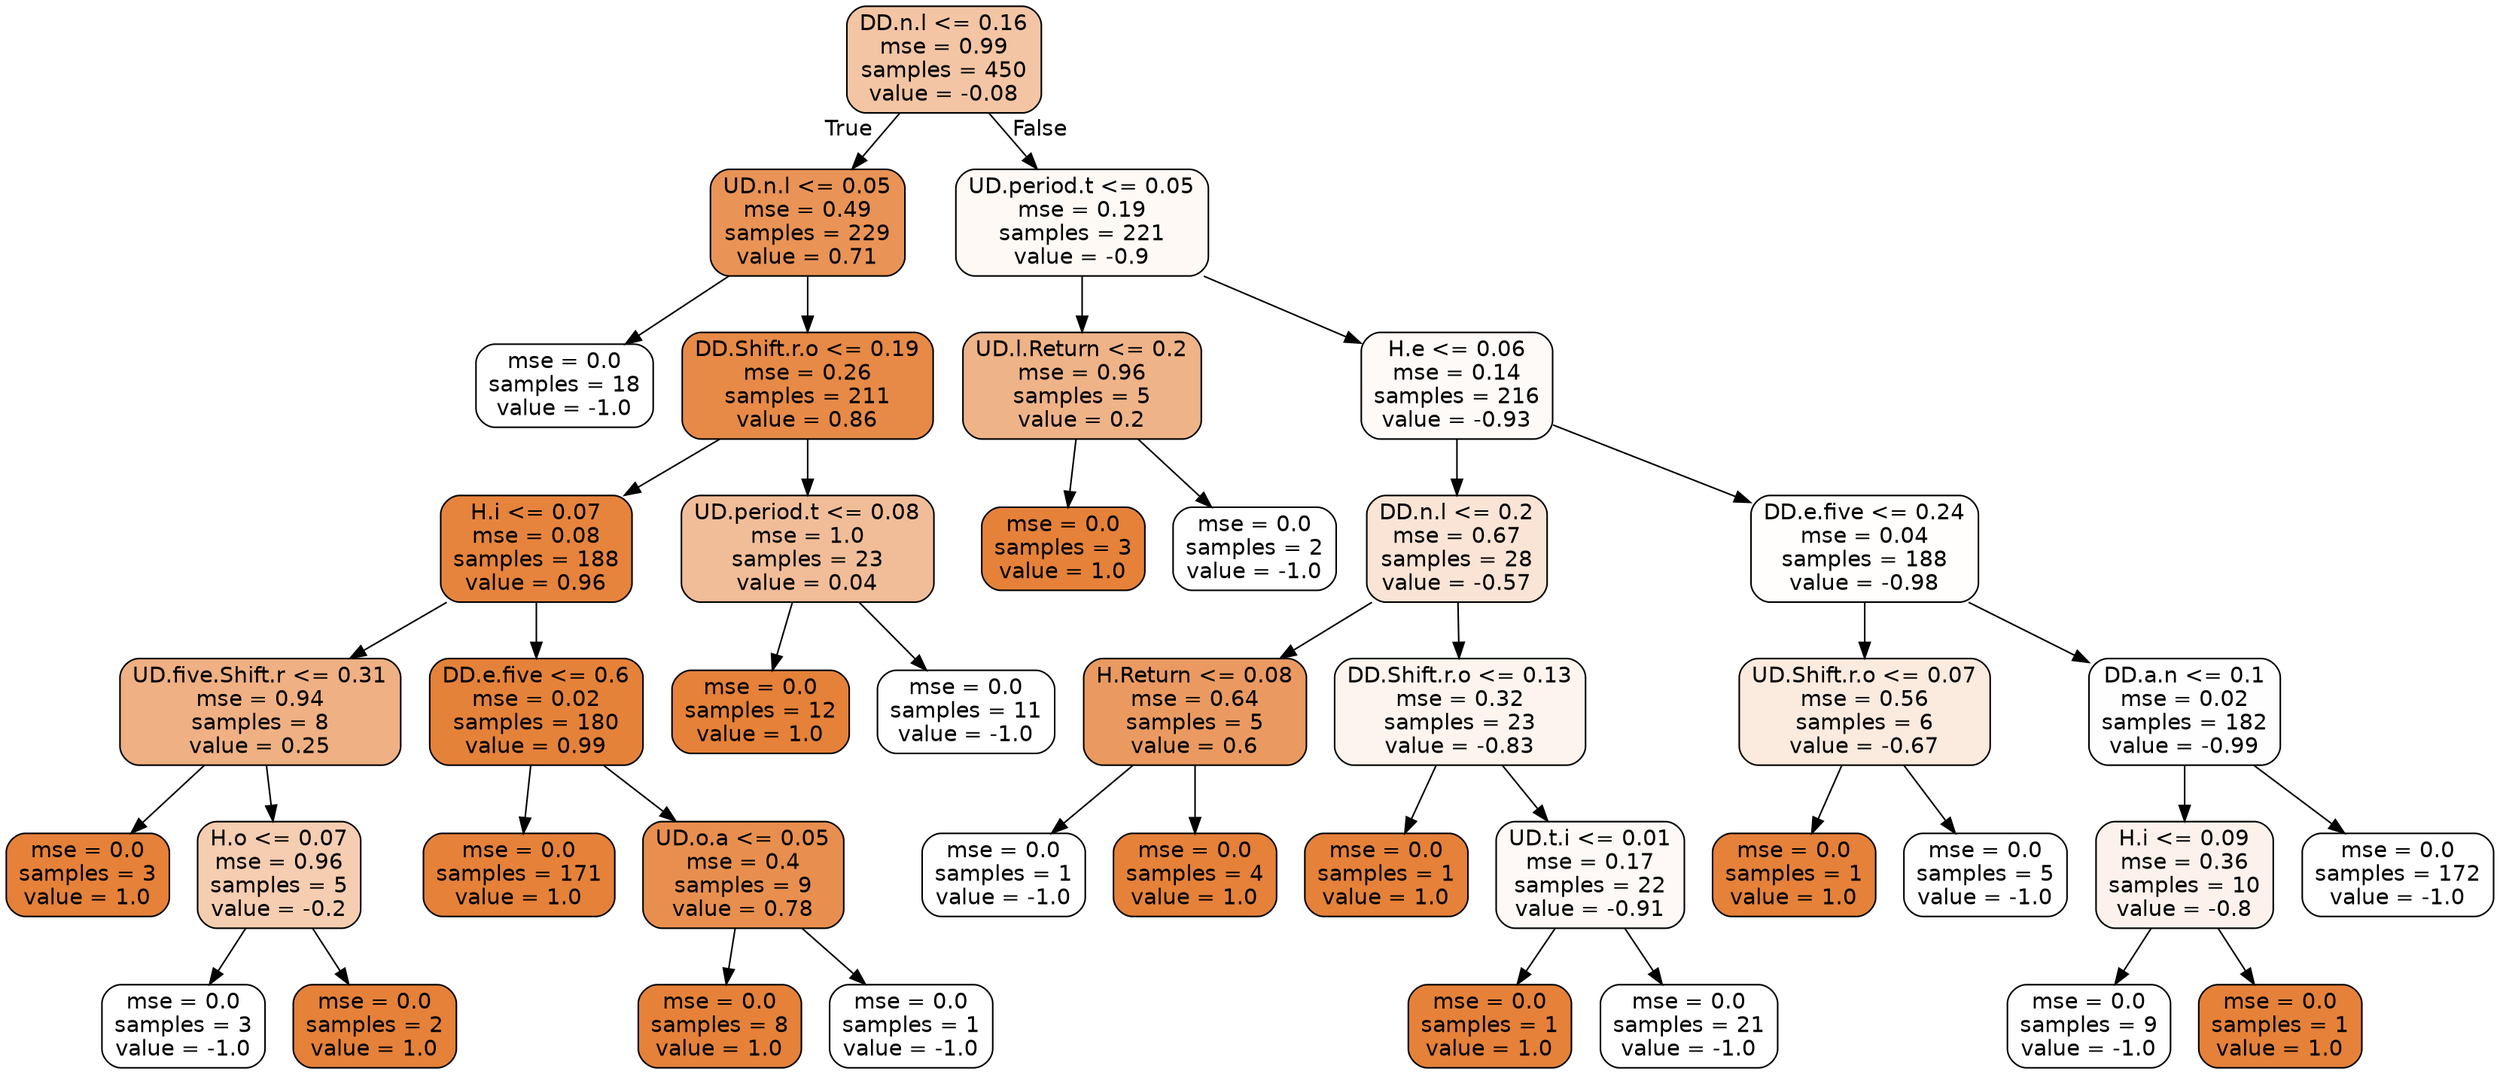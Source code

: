 digraph Tree {
node [shape=box, style="filled, rounded", color="black", fontname=helvetica] ;
edge [fontname=helvetica] ;
0 [label="DD.n.l <= 0.16\nmse = 0.99\nsamples = 450\nvalue = -0.08", fillcolor="#f3c5a4"] ;
1 [label="UD.n.l <= 0.05\nmse = 0.49\nsamples = 229\nvalue = 0.71", fillcolor="#e99356"] ;
0 -> 1 [labeldistance=2.5, labelangle=45, headlabel="True"] ;
2 [label="mse = 0.0\nsamples = 18\nvalue = -1.0", fillcolor="#ffffff"] ;
1 -> 2 ;
3 [label="DD.Shift.r.o <= 0.19\nmse = 0.26\nsamples = 211\nvalue = 0.86", fillcolor="#e78a47"] ;
1 -> 3 ;
4 [label="H.i <= 0.07\nmse = 0.08\nsamples = 188\nvalue = 0.96", fillcolor="#e6843d"] ;
3 -> 4 ;
5 [label="UD.five.Shift.r <= 0.31\nmse = 0.94\nsamples = 8\nvalue = 0.25", fillcolor="#efb083"] ;
4 -> 5 ;
6 [label="mse = 0.0\nsamples = 3\nvalue = 1.0", fillcolor="#e58139"] ;
5 -> 6 ;
7 [label="H.o <= 0.07\nmse = 0.96\nsamples = 5\nvalue = -0.2", fillcolor="#f5cdb0"] ;
5 -> 7 ;
8 [label="mse = 0.0\nsamples = 3\nvalue = -1.0", fillcolor="#ffffff"] ;
7 -> 8 ;
9 [label="mse = 0.0\nsamples = 2\nvalue = 1.0", fillcolor="#e58139"] ;
7 -> 9 ;
10 [label="DD.e.five <= 0.6\nmse = 0.02\nsamples = 180\nvalue = 0.99", fillcolor="#e5823a"] ;
4 -> 10 ;
11 [label="mse = 0.0\nsamples = 171\nvalue = 1.0", fillcolor="#e58139"] ;
10 -> 11 ;
12 [label="UD.o.a <= 0.05\nmse = 0.4\nsamples = 9\nvalue = 0.78", fillcolor="#e88f4f"] ;
10 -> 12 ;
13 [label="mse = 0.0\nsamples = 8\nvalue = 1.0", fillcolor="#e58139"] ;
12 -> 13 ;
14 [label="mse = 0.0\nsamples = 1\nvalue = -1.0", fillcolor="#ffffff"] ;
12 -> 14 ;
15 [label="UD.period.t <= 0.08\nmse = 1.0\nsamples = 23\nvalue = 0.04", fillcolor="#f1bd98"] ;
3 -> 15 ;
16 [label="mse = 0.0\nsamples = 12\nvalue = 1.0", fillcolor="#e58139"] ;
15 -> 16 ;
17 [label="mse = 0.0\nsamples = 11\nvalue = -1.0", fillcolor="#ffffff"] ;
15 -> 17 ;
18 [label="UD.period.t <= 0.05\nmse = 0.19\nsamples = 221\nvalue = -0.9", fillcolor="#fef9f5"] ;
0 -> 18 [labeldistance=2.5, labelangle=-45, headlabel="False"] ;
19 [label="UD.l.Return <= 0.2\nmse = 0.96\nsamples = 5\nvalue = 0.2", fillcolor="#efb388"] ;
18 -> 19 ;
20 [label="mse = 0.0\nsamples = 3\nvalue = 1.0", fillcolor="#e58139"] ;
19 -> 20 ;
21 [label="mse = 0.0\nsamples = 2\nvalue = -1.0", fillcolor="#ffffff"] ;
19 -> 21 ;
22 [label="H.e <= 0.06\nmse = 0.14\nsamples = 216\nvalue = -0.93", fillcolor="#fefaf8"] ;
18 -> 22 ;
23 [label="DD.n.l <= 0.2\nmse = 0.67\nsamples = 28\nvalue = -0.57", fillcolor="#f9e4d5"] ;
22 -> 23 ;
24 [label="H.Return <= 0.08\nmse = 0.64\nsamples = 5\nvalue = 0.6", fillcolor="#ea9a61"] ;
23 -> 24 ;
25 [label="mse = 0.0\nsamples = 1\nvalue = -1.0", fillcolor="#ffffff"] ;
24 -> 25 ;
26 [label="mse = 0.0\nsamples = 4\nvalue = 1.0", fillcolor="#e58139"] ;
24 -> 26 ;
27 [label="DD.Shift.r.o <= 0.13\nmse = 0.32\nsamples = 23\nvalue = -0.83", fillcolor="#fdf4ee"] ;
23 -> 27 ;
28 [label="mse = 0.0\nsamples = 1\nvalue = 1.0", fillcolor="#e58139"] ;
27 -> 28 ;
29 [label="UD.t.i <= 0.01\nmse = 0.17\nsamples = 22\nvalue = -0.91", fillcolor="#fef9f6"] ;
27 -> 29 ;
30 [label="mse = 0.0\nsamples = 1\nvalue = 1.0", fillcolor="#e58139"] ;
29 -> 30 ;
31 [label="mse = 0.0\nsamples = 21\nvalue = -1.0", fillcolor="#ffffff"] ;
29 -> 31 ;
32 [label="DD.e.five <= 0.24\nmse = 0.04\nsamples = 188\nvalue = -0.98", fillcolor="#fffefd"] ;
22 -> 32 ;
33 [label="UD.Shift.r.o <= 0.07\nmse = 0.56\nsamples = 6\nvalue = -0.67", fillcolor="#fbeade"] ;
32 -> 33 ;
34 [label="mse = 0.0\nsamples = 1\nvalue = 1.0", fillcolor="#e58139"] ;
33 -> 34 ;
35 [label="mse = 0.0\nsamples = 5\nvalue = -1.0", fillcolor="#ffffff"] ;
33 -> 35 ;
36 [label="DD.a.n <= 0.1\nmse = 0.02\nsamples = 182\nvalue = -0.99", fillcolor="#fffefe"] ;
32 -> 36 ;
37 [label="H.i <= 0.09\nmse = 0.36\nsamples = 10\nvalue = -0.8", fillcolor="#fcf2eb"] ;
36 -> 37 ;
38 [label="mse = 0.0\nsamples = 9\nvalue = -1.0", fillcolor="#ffffff"] ;
37 -> 38 ;
39 [label="mse = 0.0\nsamples = 1\nvalue = 1.0", fillcolor="#e58139"] ;
37 -> 39 ;
40 [label="mse = 0.0\nsamples = 172\nvalue = -1.0", fillcolor="#ffffff"] ;
36 -> 40 ;
}